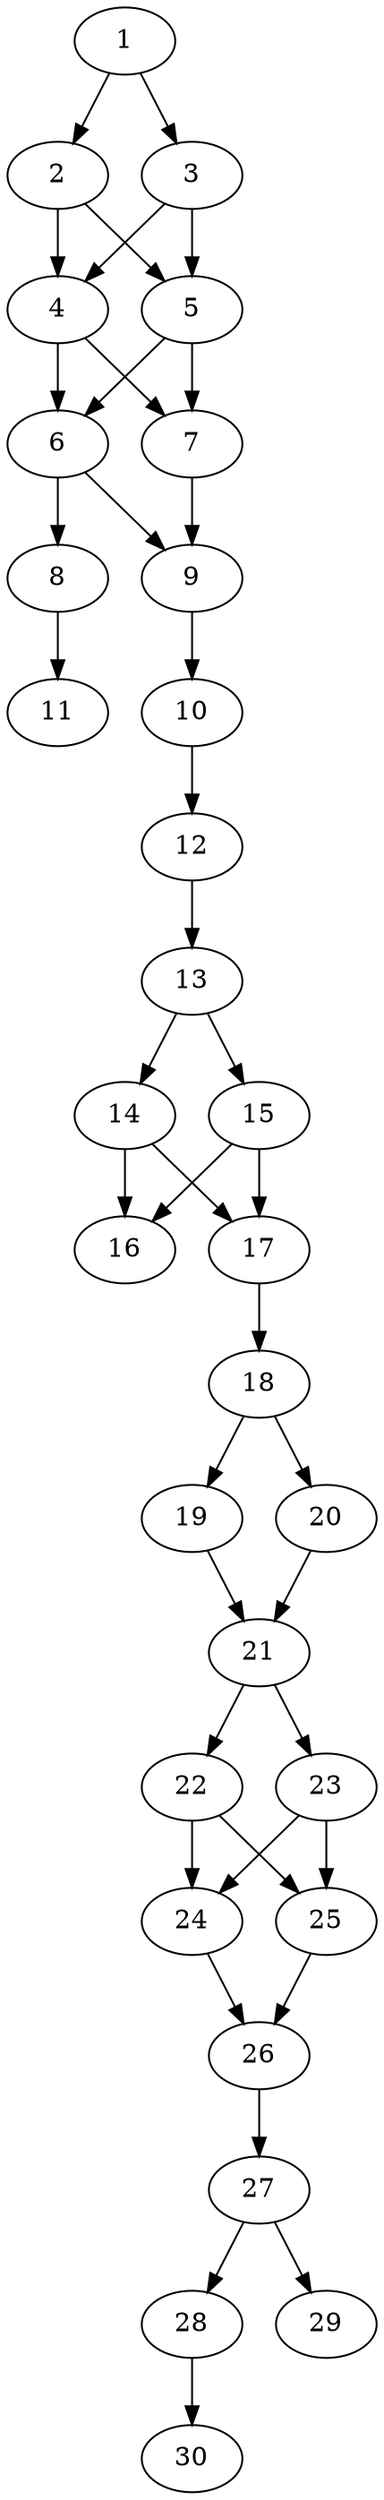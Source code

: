 // DAG automatically generated by daggen at Thu Oct  3 14:04:18 2019
// ./daggen --dot -n 30 --ccr 0.3 --fat 0.3 --regular 0.9 --density 0.9 --mindata 5242880 --maxdata 52428800 
digraph G {
  1 [size="124948480", alpha="0.09", expect_size="37484544"] 
  1 -> 2 [size ="37484544"]
  1 -> 3 [size ="37484544"]
  2 [size="113974613", alpha="0.15", expect_size="34192384"] 
  2 -> 4 [size ="34192384"]
  2 -> 5 [size ="34192384"]
  3 [size="173332480", alpha="0.02", expect_size="51999744"] 
  3 -> 4 [size ="51999744"]
  3 -> 5 [size ="51999744"]
  4 [size="138123947", alpha="0.18", expect_size="41437184"] 
  4 -> 6 [size ="41437184"]
  4 -> 7 [size ="41437184"]
  5 [size="172315307", alpha="0.15", expect_size="51694592"] 
  5 -> 6 [size ="51694592"]
  5 -> 7 [size ="51694592"]
  6 [size="138608640", alpha="0.07", expect_size="41582592"] 
  6 -> 8 [size ="41582592"]
  6 -> 9 [size ="41582592"]
  7 [size="162242560", alpha="0.20", expect_size="48672768"] 
  7 -> 9 [size ="48672768"]
  8 [size="84858880", alpha="0.11", expect_size="25457664"] 
  8 -> 11 [size ="25457664"]
  9 [size="162788693", alpha="0.08", expect_size="48836608"] 
  9 -> 10 [size ="48836608"]
  10 [size="39287467", alpha="0.19", expect_size="11786240"] 
  10 -> 12 [size ="11786240"]
  11 [size="107700907", alpha="0.03", expect_size="32310272"] 
  12 [size="25094827", alpha="0.19", expect_size="7528448"] 
  12 -> 13 [size ="7528448"]
  13 [size="142544213", alpha="0.17", expect_size="42763264"] 
  13 -> 14 [size ="42763264"]
  13 -> 15 [size ="42763264"]
  14 [size="160593920", alpha="0.02", expect_size="48178176"] 
  14 -> 16 [size ="48178176"]
  14 -> 17 [size ="48178176"]
  15 [size="146592427", alpha="0.19", expect_size="43977728"] 
  15 -> 16 [size ="43977728"]
  15 -> 17 [size ="43977728"]
  16 [size="104833707", alpha="0.14", expect_size="31450112"] 
  17 [size="163331413", alpha="0.12", expect_size="48999424"] 
  17 -> 18 [size ="48999424"]
  18 [size="161058133", alpha="0.11", expect_size="48317440"] 
  18 -> 19 [size ="48317440"]
  18 -> 20 [size ="48317440"]
  19 [size="86678187", alpha="0.06", expect_size="26003456"] 
  19 -> 21 [size ="26003456"]
  20 [size="147042987", alpha="0.07", expect_size="44112896"] 
  20 -> 21 [size ="44112896"]
  21 [size="142653440", alpha="0.03", expect_size="42796032"] 
  21 -> 22 [size ="42796032"]
  21 -> 23 [size ="42796032"]
  22 [size="163249493", alpha="0.10", expect_size="48974848"] 
  22 -> 24 [size ="48974848"]
  22 -> 25 [size ="48974848"]
  23 [size="152449707", alpha="0.18", expect_size="45734912"] 
  23 -> 24 [size ="45734912"]
  23 -> 25 [size ="45734912"]
  24 [size="130143573", alpha="0.00", expect_size="39043072"] 
  24 -> 26 [size ="39043072"]
  25 [size="142196053", alpha="0.03", expect_size="42658816"] 
  25 -> 26 [size ="42658816"]
  26 [size="137437867", alpha="0.01", expect_size="41231360"] 
  26 -> 27 [size ="41231360"]
  27 [size="93218133", alpha="0.17", expect_size="27965440"] 
  27 -> 28 [size ="27965440"]
  27 -> 29 [size ="27965440"]
  28 [size="27033600", alpha="0.02", expect_size="8110080"] 
  28 -> 30 [size ="8110080"]
  29 [size="115258027", alpha="0.05", expect_size="34577408"] 
  30 [size="160279893", alpha="0.11", expect_size="48083968"] 
}

